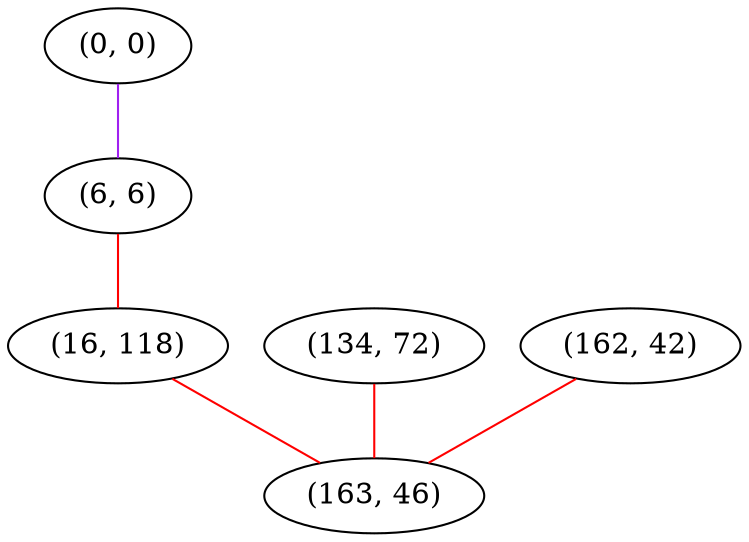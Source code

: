 graph "" {
"(0, 0)";
"(134, 72)";
"(6, 6)";
"(162, 42)";
"(16, 118)";
"(163, 46)";
"(0, 0)" -- "(6, 6)"  [color=purple, key=0, weight=4];
"(134, 72)" -- "(163, 46)"  [color=red, key=0, weight=1];
"(6, 6)" -- "(16, 118)"  [color=red, key=0, weight=1];
"(162, 42)" -- "(163, 46)"  [color=red, key=0, weight=1];
"(16, 118)" -- "(163, 46)"  [color=red, key=0, weight=1];
}
